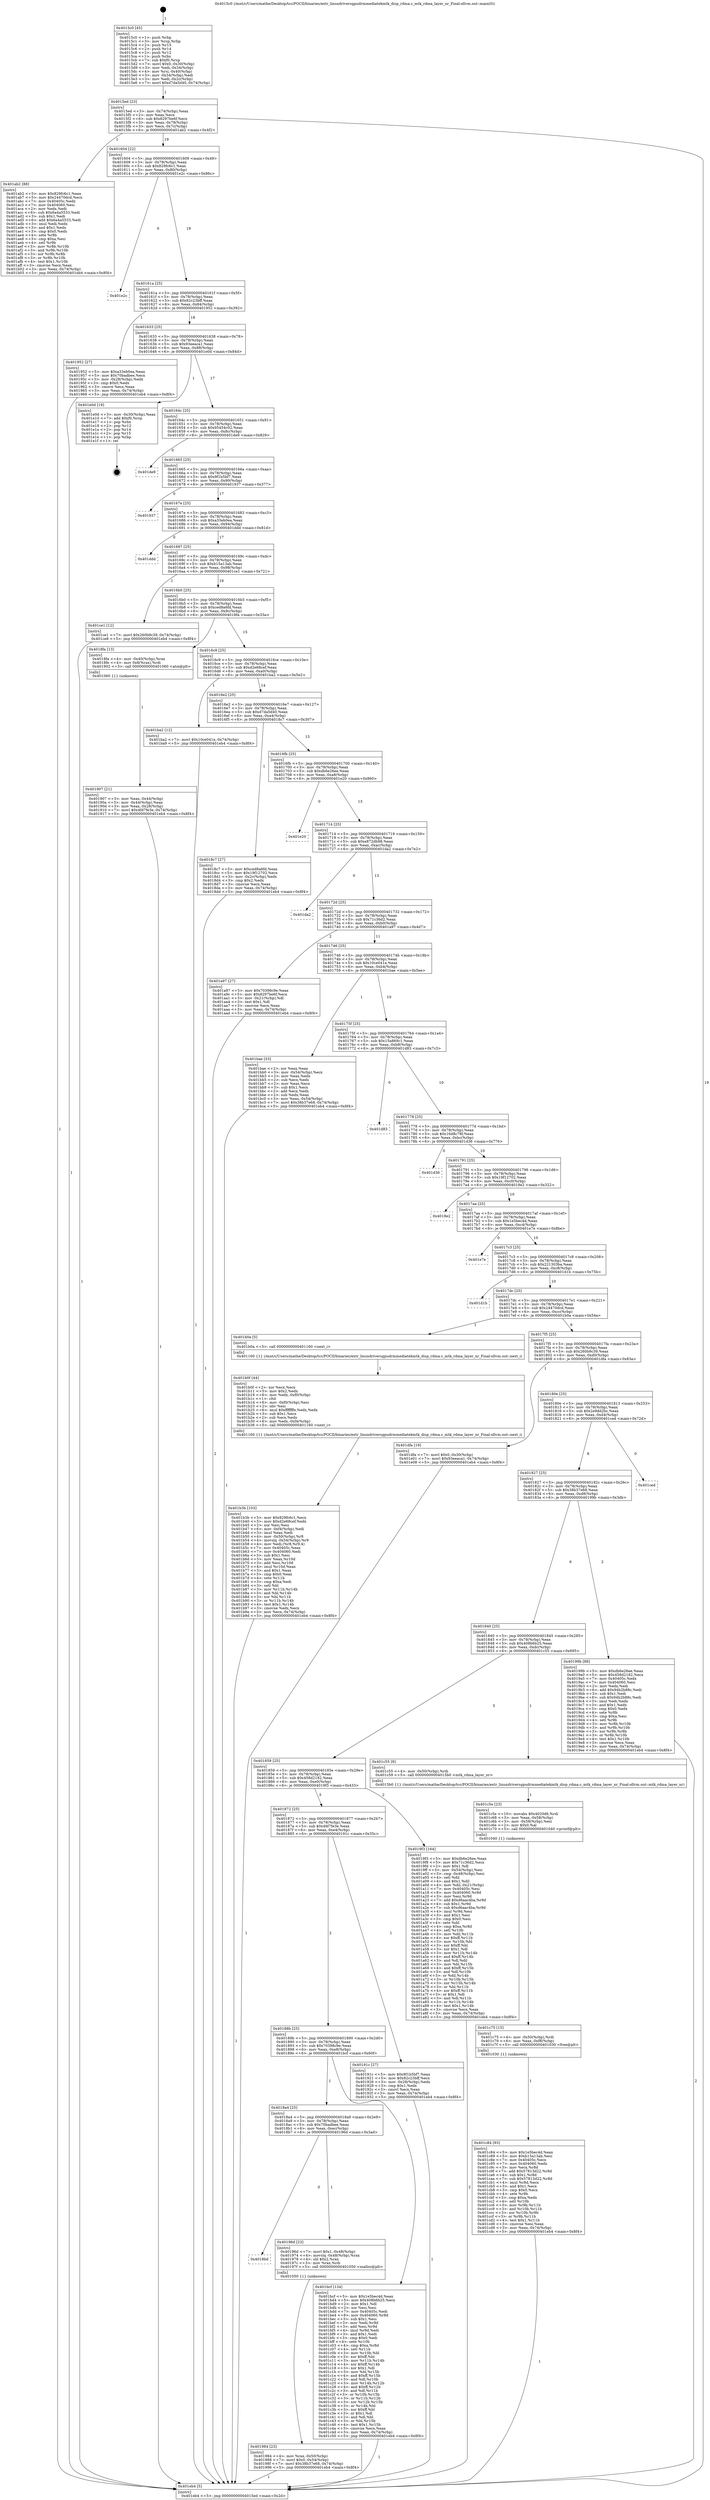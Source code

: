 digraph "0x4015c0" {
  label = "0x4015c0 (/mnt/c/Users/mathe/Desktop/tcc/POCII/binaries/extr_linuxdriversgpudrmmediatekmtk_disp_rdma.c_mtk_rdma_layer_nr_Final-ollvm.out::main(0))"
  labelloc = "t"
  node[shape=record]

  Entry [label="",width=0.3,height=0.3,shape=circle,fillcolor=black,style=filled]
  "0x4015ed" [label="{
     0x4015ed [23]\l
     | [instrs]\l
     &nbsp;&nbsp;0x4015ed \<+3\>: mov -0x74(%rbp),%eax\l
     &nbsp;&nbsp;0x4015f0 \<+2\>: mov %eax,%ecx\l
     &nbsp;&nbsp;0x4015f2 \<+6\>: sub $0x8297be6f,%ecx\l
     &nbsp;&nbsp;0x4015f8 \<+3\>: mov %eax,-0x78(%rbp)\l
     &nbsp;&nbsp;0x4015fb \<+3\>: mov %ecx,-0x7c(%rbp)\l
     &nbsp;&nbsp;0x4015fe \<+6\>: je 0000000000401ab2 \<main+0x4f2\>\l
  }"]
  "0x401ab2" [label="{
     0x401ab2 [88]\l
     | [instrs]\l
     &nbsp;&nbsp;0x401ab2 \<+5\>: mov $0x829fc6c1,%eax\l
     &nbsp;&nbsp;0x401ab7 \<+5\>: mov $0x24470dcd,%ecx\l
     &nbsp;&nbsp;0x401abc \<+7\>: mov 0x40405c,%edx\l
     &nbsp;&nbsp;0x401ac3 \<+7\>: mov 0x404060,%esi\l
     &nbsp;&nbsp;0x401aca \<+2\>: mov %edx,%edi\l
     &nbsp;&nbsp;0x401acc \<+6\>: sub $0x6a4a5533,%edi\l
     &nbsp;&nbsp;0x401ad2 \<+3\>: sub $0x1,%edi\l
     &nbsp;&nbsp;0x401ad5 \<+6\>: add $0x6a4a5533,%edi\l
     &nbsp;&nbsp;0x401adb \<+3\>: imul %edi,%edx\l
     &nbsp;&nbsp;0x401ade \<+3\>: and $0x1,%edx\l
     &nbsp;&nbsp;0x401ae1 \<+3\>: cmp $0x0,%edx\l
     &nbsp;&nbsp;0x401ae4 \<+4\>: sete %r8b\l
     &nbsp;&nbsp;0x401ae8 \<+3\>: cmp $0xa,%esi\l
     &nbsp;&nbsp;0x401aeb \<+4\>: setl %r9b\l
     &nbsp;&nbsp;0x401aef \<+3\>: mov %r8b,%r10b\l
     &nbsp;&nbsp;0x401af2 \<+3\>: and %r9b,%r10b\l
     &nbsp;&nbsp;0x401af5 \<+3\>: xor %r9b,%r8b\l
     &nbsp;&nbsp;0x401af8 \<+3\>: or %r8b,%r10b\l
     &nbsp;&nbsp;0x401afb \<+4\>: test $0x1,%r10b\l
     &nbsp;&nbsp;0x401aff \<+3\>: cmovne %ecx,%eax\l
     &nbsp;&nbsp;0x401b02 \<+3\>: mov %eax,-0x74(%rbp)\l
     &nbsp;&nbsp;0x401b05 \<+5\>: jmp 0000000000401eb4 \<main+0x8f4\>\l
  }"]
  "0x401604" [label="{
     0x401604 [22]\l
     | [instrs]\l
     &nbsp;&nbsp;0x401604 \<+5\>: jmp 0000000000401609 \<main+0x49\>\l
     &nbsp;&nbsp;0x401609 \<+3\>: mov -0x78(%rbp),%eax\l
     &nbsp;&nbsp;0x40160c \<+5\>: sub $0x829fc6c1,%eax\l
     &nbsp;&nbsp;0x401611 \<+3\>: mov %eax,-0x80(%rbp)\l
     &nbsp;&nbsp;0x401614 \<+6\>: je 0000000000401e2c \<main+0x86c\>\l
  }"]
  Exit [label="",width=0.3,height=0.3,shape=circle,fillcolor=black,style=filled,peripheries=2]
  "0x401e2c" [label="{
     0x401e2c\l
  }", style=dashed]
  "0x40161a" [label="{
     0x40161a [25]\l
     | [instrs]\l
     &nbsp;&nbsp;0x40161a \<+5\>: jmp 000000000040161f \<main+0x5f\>\l
     &nbsp;&nbsp;0x40161f \<+3\>: mov -0x78(%rbp),%eax\l
     &nbsp;&nbsp;0x401622 \<+5\>: sub $0x82c23bff,%eax\l
     &nbsp;&nbsp;0x401627 \<+6\>: mov %eax,-0x84(%rbp)\l
     &nbsp;&nbsp;0x40162d \<+6\>: je 0000000000401952 \<main+0x392\>\l
  }"]
  "0x401c84" [label="{
     0x401c84 [93]\l
     | [instrs]\l
     &nbsp;&nbsp;0x401c84 \<+5\>: mov $0x1e5bec4d,%eax\l
     &nbsp;&nbsp;0x401c89 \<+5\>: mov $0xb15a13ab,%esi\l
     &nbsp;&nbsp;0x401c8e \<+7\>: mov 0x40405c,%ecx\l
     &nbsp;&nbsp;0x401c95 \<+7\>: mov 0x404060,%edx\l
     &nbsp;&nbsp;0x401c9c \<+3\>: mov %ecx,%r8d\l
     &nbsp;&nbsp;0x401c9f \<+7\>: add $0x57813d22,%r8d\l
     &nbsp;&nbsp;0x401ca6 \<+4\>: sub $0x1,%r8d\l
     &nbsp;&nbsp;0x401caa \<+7\>: sub $0x57813d22,%r8d\l
     &nbsp;&nbsp;0x401cb1 \<+4\>: imul %r8d,%ecx\l
     &nbsp;&nbsp;0x401cb5 \<+3\>: and $0x1,%ecx\l
     &nbsp;&nbsp;0x401cb8 \<+3\>: cmp $0x0,%ecx\l
     &nbsp;&nbsp;0x401cbb \<+4\>: sete %r9b\l
     &nbsp;&nbsp;0x401cbf \<+3\>: cmp $0xa,%edx\l
     &nbsp;&nbsp;0x401cc2 \<+4\>: setl %r10b\l
     &nbsp;&nbsp;0x401cc6 \<+3\>: mov %r9b,%r11b\l
     &nbsp;&nbsp;0x401cc9 \<+3\>: and %r10b,%r11b\l
     &nbsp;&nbsp;0x401ccc \<+3\>: xor %r10b,%r9b\l
     &nbsp;&nbsp;0x401ccf \<+3\>: or %r9b,%r11b\l
     &nbsp;&nbsp;0x401cd2 \<+4\>: test $0x1,%r11b\l
     &nbsp;&nbsp;0x401cd6 \<+3\>: cmovne %esi,%eax\l
     &nbsp;&nbsp;0x401cd9 \<+3\>: mov %eax,-0x74(%rbp)\l
     &nbsp;&nbsp;0x401cdc \<+5\>: jmp 0000000000401eb4 \<main+0x8f4\>\l
  }"]
  "0x401952" [label="{
     0x401952 [27]\l
     | [instrs]\l
     &nbsp;&nbsp;0x401952 \<+5\>: mov $0xa33eb0ea,%eax\l
     &nbsp;&nbsp;0x401957 \<+5\>: mov $0x70badbee,%ecx\l
     &nbsp;&nbsp;0x40195c \<+3\>: mov -0x28(%rbp),%edx\l
     &nbsp;&nbsp;0x40195f \<+3\>: cmp $0x0,%edx\l
     &nbsp;&nbsp;0x401962 \<+3\>: cmove %ecx,%eax\l
     &nbsp;&nbsp;0x401965 \<+3\>: mov %eax,-0x74(%rbp)\l
     &nbsp;&nbsp;0x401968 \<+5\>: jmp 0000000000401eb4 \<main+0x8f4\>\l
  }"]
  "0x401633" [label="{
     0x401633 [25]\l
     | [instrs]\l
     &nbsp;&nbsp;0x401633 \<+5\>: jmp 0000000000401638 \<main+0x78\>\l
     &nbsp;&nbsp;0x401638 \<+3\>: mov -0x78(%rbp),%eax\l
     &nbsp;&nbsp;0x40163b \<+5\>: sub $0x93eeaca1,%eax\l
     &nbsp;&nbsp;0x401640 \<+6\>: mov %eax,-0x88(%rbp)\l
     &nbsp;&nbsp;0x401646 \<+6\>: je 0000000000401e0d \<main+0x84d\>\l
  }"]
  "0x401c75" [label="{
     0x401c75 [15]\l
     | [instrs]\l
     &nbsp;&nbsp;0x401c75 \<+4\>: mov -0x50(%rbp),%rdi\l
     &nbsp;&nbsp;0x401c79 \<+6\>: mov %eax,-0xf8(%rbp)\l
     &nbsp;&nbsp;0x401c7f \<+5\>: call 0000000000401030 \<free@plt\>\l
     | [calls]\l
     &nbsp;&nbsp;0x401030 \{1\} (unknown)\l
  }"]
  "0x401e0d" [label="{
     0x401e0d [19]\l
     | [instrs]\l
     &nbsp;&nbsp;0x401e0d \<+3\>: mov -0x30(%rbp),%eax\l
     &nbsp;&nbsp;0x401e10 \<+7\>: add $0xf0,%rsp\l
     &nbsp;&nbsp;0x401e17 \<+1\>: pop %rbx\l
     &nbsp;&nbsp;0x401e18 \<+2\>: pop %r12\l
     &nbsp;&nbsp;0x401e1a \<+2\>: pop %r14\l
     &nbsp;&nbsp;0x401e1c \<+2\>: pop %r15\l
     &nbsp;&nbsp;0x401e1e \<+1\>: pop %rbp\l
     &nbsp;&nbsp;0x401e1f \<+1\>: ret\l
  }"]
  "0x40164c" [label="{
     0x40164c [25]\l
     | [instrs]\l
     &nbsp;&nbsp;0x40164c \<+5\>: jmp 0000000000401651 \<main+0x91\>\l
     &nbsp;&nbsp;0x401651 \<+3\>: mov -0x78(%rbp),%eax\l
     &nbsp;&nbsp;0x401654 \<+5\>: sub $0x95454c02,%eax\l
     &nbsp;&nbsp;0x401659 \<+6\>: mov %eax,-0x8c(%rbp)\l
     &nbsp;&nbsp;0x40165f \<+6\>: je 0000000000401de9 \<main+0x829\>\l
  }"]
  "0x401c5e" [label="{
     0x401c5e [23]\l
     | [instrs]\l
     &nbsp;&nbsp;0x401c5e \<+10\>: movabs $0x4020d6,%rdi\l
     &nbsp;&nbsp;0x401c68 \<+3\>: mov %eax,-0x58(%rbp)\l
     &nbsp;&nbsp;0x401c6b \<+3\>: mov -0x58(%rbp),%esi\l
     &nbsp;&nbsp;0x401c6e \<+2\>: mov $0x0,%al\l
     &nbsp;&nbsp;0x401c70 \<+5\>: call 0000000000401040 \<printf@plt\>\l
     | [calls]\l
     &nbsp;&nbsp;0x401040 \{1\} (unknown)\l
  }"]
  "0x401de9" [label="{
     0x401de9\l
  }", style=dashed]
  "0x401665" [label="{
     0x401665 [25]\l
     | [instrs]\l
     &nbsp;&nbsp;0x401665 \<+5\>: jmp 000000000040166a \<main+0xaa\>\l
     &nbsp;&nbsp;0x40166a \<+3\>: mov -0x78(%rbp),%eax\l
     &nbsp;&nbsp;0x40166d \<+5\>: sub $0x9f1b5bf7,%eax\l
     &nbsp;&nbsp;0x401672 \<+6\>: mov %eax,-0x90(%rbp)\l
     &nbsp;&nbsp;0x401678 \<+6\>: je 0000000000401937 \<main+0x377\>\l
  }"]
  "0x401b3b" [label="{
     0x401b3b [103]\l
     | [instrs]\l
     &nbsp;&nbsp;0x401b3b \<+5\>: mov $0x829fc6c1,%ecx\l
     &nbsp;&nbsp;0x401b40 \<+5\>: mov $0xd2e68cef,%edx\l
     &nbsp;&nbsp;0x401b45 \<+2\>: xor %esi,%esi\l
     &nbsp;&nbsp;0x401b47 \<+6\>: mov -0xf4(%rbp),%edi\l
     &nbsp;&nbsp;0x401b4d \<+3\>: imul %eax,%edi\l
     &nbsp;&nbsp;0x401b50 \<+4\>: mov -0x50(%rbp),%r8\l
     &nbsp;&nbsp;0x401b54 \<+4\>: movslq -0x54(%rbp),%r9\l
     &nbsp;&nbsp;0x401b58 \<+4\>: mov %edi,(%r8,%r9,4)\l
     &nbsp;&nbsp;0x401b5c \<+7\>: mov 0x40405c,%eax\l
     &nbsp;&nbsp;0x401b63 \<+7\>: mov 0x404060,%edi\l
     &nbsp;&nbsp;0x401b6a \<+3\>: sub $0x1,%esi\l
     &nbsp;&nbsp;0x401b6d \<+3\>: mov %eax,%r10d\l
     &nbsp;&nbsp;0x401b70 \<+3\>: add %esi,%r10d\l
     &nbsp;&nbsp;0x401b73 \<+4\>: imul %r10d,%eax\l
     &nbsp;&nbsp;0x401b77 \<+3\>: and $0x1,%eax\l
     &nbsp;&nbsp;0x401b7a \<+3\>: cmp $0x0,%eax\l
     &nbsp;&nbsp;0x401b7d \<+4\>: sete %r11b\l
     &nbsp;&nbsp;0x401b81 \<+3\>: cmp $0xa,%edi\l
     &nbsp;&nbsp;0x401b84 \<+3\>: setl %bl\l
     &nbsp;&nbsp;0x401b87 \<+3\>: mov %r11b,%r14b\l
     &nbsp;&nbsp;0x401b8a \<+3\>: and %bl,%r14b\l
     &nbsp;&nbsp;0x401b8d \<+3\>: xor %bl,%r11b\l
     &nbsp;&nbsp;0x401b90 \<+3\>: or %r11b,%r14b\l
     &nbsp;&nbsp;0x401b93 \<+4\>: test $0x1,%r14b\l
     &nbsp;&nbsp;0x401b97 \<+3\>: cmovne %edx,%ecx\l
     &nbsp;&nbsp;0x401b9a \<+3\>: mov %ecx,-0x74(%rbp)\l
     &nbsp;&nbsp;0x401b9d \<+5\>: jmp 0000000000401eb4 \<main+0x8f4\>\l
  }"]
  "0x401937" [label="{
     0x401937\l
  }", style=dashed]
  "0x40167e" [label="{
     0x40167e [25]\l
     | [instrs]\l
     &nbsp;&nbsp;0x40167e \<+5\>: jmp 0000000000401683 \<main+0xc3\>\l
     &nbsp;&nbsp;0x401683 \<+3\>: mov -0x78(%rbp),%eax\l
     &nbsp;&nbsp;0x401686 \<+5\>: sub $0xa33eb0ea,%eax\l
     &nbsp;&nbsp;0x40168b \<+6\>: mov %eax,-0x94(%rbp)\l
     &nbsp;&nbsp;0x401691 \<+6\>: je 0000000000401ddd \<main+0x81d\>\l
  }"]
  "0x401b0f" [label="{
     0x401b0f [44]\l
     | [instrs]\l
     &nbsp;&nbsp;0x401b0f \<+2\>: xor %ecx,%ecx\l
     &nbsp;&nbsp;0x401b11 \<+5\>: mov $0x2,%edx\l
     &nbsp;&nbsp;0x401b16 \<+6\>: mov %edx,-0xf0(%rbp)\l
     &nbsp;&nbsp;0x401b1c \<+1\>: cltd\l
     &nbsp;&nbsp;0x401b1d \<+6\>: mov -0xf0(%rbp),%esi\l
     &nbsp;&nbsp;0x401b23 \<+2\>: idiv %esi\l
     &nbsp;&nbsp;0x401b25 \<+6\>: imul $0xfffffffe,%edx,%edx\l
     &nbsp;&nbsp;0x401b2b \<+3\>: sub $0x1,%ecx\l
     &nbsp;&nbsp;0x401b2e \<+2\>: sub %ecx,%edx\l
     &nbsp;&nbsp;0x401b30 \<+6\>: mov %edx,-0xf4(%rbp)\l
     &nbsp;&nbsp;0x401b36 \<+5\>: call 0000000000401160 \<next_i\>\l
     | [calls]\l
     &nbsp;&nbsp;0x401160 \{1\} (/mnt/c/Users/mathe/Desktop/tcc/POCII/binaries/extr_linuxdriversgpudrmmediatekmtk_disp_rdma.c_mtk_rdma_layer_nr_Final-ollvm.out::next_i)\l
  }"]
  "0x401ddd" [label="{
     0x401ddd\l
  }", style=dashed]
  "0x401697" [label="{
     0x401697 [25]\l
     | [instrs]\l
     &nbsp;&nbsp;0x401697 \<+5\>: jmp 000000000040169c \<main+0xdc\>\l
     &nbsp;&nbsp;0x40169c \<+3\>: mov -0x78(%rbp),%eax\l
     &nbsp;&nbsp;0x40169f \<+5\>: sub $0xb15a13ab,%eax\l
     &nbsp;&nbsp;0x4016a4 \<+6\>: mov %eax,-0x98(%rbp)\l
     &nbsp;&nbsp;0x4016aa \<+6\>: je 0000000000401ce1 \<main+0x721\>\l
  }"]
  "0x401984" [label="{
     0x401984 [23]\l
     | [instrs]\l
     &nbsp;&nbsp;0x401984 \<+4\>: mov %rax,-0x50(%rbp)\l
     &nbsp;&nbsp;0x401988 \<+7\>: movl $0x0,-0x54(%rbp)\l
     &nbsp;&nbsp;0x40198f \<+7\>: movl $0x38b37e68,-0x74(%rbp)\l
     &nbsp;&nbsp;0x401996 \<+5\>: jmp 0000000000401eb4 \<main+0x8f4\>\l
  }"]
  "0x401ce1" [label="{
     0x401ce1 [12]\l
     | [instrs]\l
     &nbsp;&nbsp;0x401ce1 \<+7\>: movl $0x260b9c39,-0x74(%rbp)\l
     &nbsp;&nbsp;0x401ce8 \<+5\>: jmp 0000000000401eb4 \<main+0x8f4\>\l
  }"]
  "0x4016b0" [label="{
     0x4016b0 [25]\l
     | [instrs]\l
     &nbsp;&nbsp;0x4016b0 \<+5\>: jmp 00000000004016b5 \<main+0xf5\>\l
     &nbsp;&nbsp;0x4016b5 \<+3\>: mov -0x78(%rbp),%eax\l
     &nbsp;&nbsp;0x4016b8 \<+5\>: sub $0xced8a6fd,%eax\l
     &nbsp;&nbsp;0x4016bd \<+6\>: mov %eax,-0x9c(%rbp)\l
     &nbsp;&nbsp;0x4016c3 \<+6\>: je 00000000004018fa \<main+0x33a\>\l
  }"]
  "0x4018bd" [label="{
     0x4018bd\l
  }", style=dashed]
  "0x4018fa" [label="{
     0x4018fa [13]\l
     | [instrs]\l
     &nbsp;&nbsp;0x4018fa \<+4\>: mov -0x40(%rbp),%rax\l
     &nbsp;&nbsp;0x4018fe \<+4\>: mov 0x8(%rax),%rdi\l
     &nbsp;&nbsp;0x401902 \<+5\>: call 0000000000401060 \<atoi@plt\>\l
     | [calls]\l
     &nbsp;&nbsp;0x401060 \{1\} (unknown)\l
  }"]
  "0x4016c9" [label="{
     0x4016c9 [25]\l
     | [instrs]\l
     &nbsp;&nbsp;0x4016c9 \<+5\>: jmp 00000000004016ce \<main+0x10e\>\l
     &nbsp;&nbsp;0x4016ce \<+3\>: mov -0x78(%rbp),%eax\l
     &nbsp;&nbsp;0x4016d1 \<+5\>: sub $0xd2e68cef,%eax\l
     &nbsp;&nbsp;0x4016d6 \<+6\>: mov %eax,-0xa0(%rbp)\l
     &nbsp;&nbsp;0x4016dc \<+6\>: je 0000000000401ba2 \<main+0x5e2\>\l
  }"]
  "0x40196d" [label="{
     0x40196d [23]\l
     | [instrs]\l
     &nbsp;&nbsp;0x40196d \<+7\>: movl $0x1,-0x48(%rbp)\l
     &nbsp;&nbsp;0x401974 \<+4\>: movslq -0x48(%rbp),%rax\l
     &nbsp;&nbsp;0x401978 \<+4\>: shl $0x2,%rax\l
     &nbsp;&nbsp;0x40197c \<+3\>: mov %rax,%rdi\l
     &nbsp;&nbsp;0x40197f \<+5\>: call 0000000000401050 \<malloc@plt\>\l
     | [calls]\l
     &nbsp;&nbsp;0x401050 \{1\} (unknown)\l
  }"]
  "0x401ba2" [label="{
     0x401ba2 [12]\l
     | [instrs]\l
     &nbsp;&nbsp;0x401ba2 \<+7\>: movl $0x10ce041e,-0x74(%rbp)\l
     &nbsp;&nbsp;0x401ba9 \<+5\>: jmp 0000000000401eb4 \<main+0x8f4\>\l
  }"]
  "0x4016e2" [label="{
     0x4016e2 [25]\l
     | [instrs]\l
     &nbsp;&nbsp;0x4016e2 \<+5\>: jmp 00000000004016e7 \<main+0x127\>\l
     &nbsp;&nbsp;0x4016e7 \<+3\>: mov -0x78(%rbp),%eax\l
     &nbsp;&nbsp;0x4016ea \<+5\>: sub $0xd7da5d40,%eax\l
     &nbsp;&nbsp;0x4016ef \<+6\>: mov %eax,-0xa4(%rbp)\l
     &nbsp;&nbsp;0x4016f5 \<+6\>: je 00000000004018c7 \<main+0x307\>\l
  }"]
  "0x4018a4" [label="{
     0x4018a4 [25]\l
     | [instrs]\l
     &nbsp;&nbsp;0x4018a4 \<+5\>: jmp 00000000004018a9 \<main+0x2e9\>\l
     &nbsp;&nbsp;0x4018a9 \<+3\>: mov -0x78(%rbp),%eax\l
     &nbsp;&nbsp;0x4018ac \<+5\>: sub $0x70badbee,%eax\l
     &nbsp;&nbsp;0x4018b1 \<+6\>: mov %eax,-0xec(%rbp)\l
     &nbsp;&nbsp;0x4018b7 \<+6\>: je 000000000040196d \<main+0x3ad\>\l
  }"]
  "0x4018c7" [label="{
     0x4018c7 [27]\l
     | [instrs]\l
     &nbsp;&nbsp;0x4018c7 \<+5\>: mov $0xced8a6fd,%eax\l
     &nbsp;&nbsp;0x4018cc \<+5\>: mov $0x19f12702,%ecx\l
     &nbsp;&nbsp;0x4018d1 \<+3\>: mov -0x2c(%rbp),%edx\l
     &nbsp;&nbsp;0x4018d4 \<+3\>: cmp $0x2,%edx\l
     &nbsp;&nbsp;0x4018d7 \<+3\>: cmovne %ecx,%eax\l
     &nbsp;&nbsp;0x4018da \<+3\>: mov %eax,-0x74(%rbp)\l
     &nbsp;&nbsp;0x4018dd \<+5\>: jmp 0000000000401eb4 \<main+0x8f4\>\l
  }"]
  "0x4016fb" [label="{
     0x4016fb [25]\l
     | [instrs]\l
     &nbsp;&nbsp;0x4016fb \<+5\>: jmp 0000000000401700 \<main+0x140\>\l
     &nbsp;&nbsp;0x401700 \<+3\>: mov -0x78(%rbp),%eax\l
     &nbsp;&nbsp;0x401703 \<+5\>: sub $0xdb6e26ee,%eax\l
     &nbsp;&nbsp;0x401708 \<+6\>: mov %eax,-0xa8(%rbp)\l
     &nbsp;&nbsp;0x40170e \<+6\>: je 0000000000401e20 \<main+0x860\>\l
  }"]
  "0x401eb4" [label="{
     0x401eb4 [5]\l
     | [instrs]\l
     &nbsp;&nbsp;0x401eb4 \<+5\>: jmp 00000000004015ed \<main+0x2d\>\l
  }"]
  "0x4015c0" [label="{
     0x4015c0 [45]\l
     | [instrs]\l
     &nbsp;&nbsp;0x4015c0 \<+1\>: push %rbp\l
     &nbsp;&nbsp;0x4015c1 \<+3\>: mov %rsp,%rbp\l
     &nbsp;&nbsp;0x4015c4 \<+2\>: push %r15\l
     &nbsp;&nbsp;0x4015c6 \<+2\>: push %r14\l
     &nbsp;&nbsp;0x4015c8 \<+2\>: push %r12\l
     &nbsp;&nbsp;0x4015ca \<+1\>: push %rbx\l
     &nbsp;&nbsp;0x4015cb \<+7\>: sub $0xf0,%rsp\l
     &nbsp;&nbsp;0x4015d2 \<+7\>: movl $0x0,-0x30(%rbp)\l
     &nbsp;&nbsp;0x4015d9 \<+3\>: mov %edi,-0x34(%rbp)\l
     &nbsp;&nbsp;0x4015dc \<+4\>: mov %rsi,-0x40(%rbp)\l
     &nbsp;&nbsp;0x4015e0 \<+3\>: mov -0x34(%rbp),%edi\l
     &nbsp;&nbsp;0x4015e3 \<+3\>: mov %edi,-0x2c(%rbp)\l
     &nbsp;&nbsp;0x4015e6 \<+7\>: movl $0xd7da5d40,-0x74(%rbp)\l
  }"]
  "0x401907" [label="{
     0x401907 [21]\l
     | [instrs]\l
     &nbsp;&nbsp;0x401907 \<+3\>: mov %eax,-0x44(%rbp)\l
     &nbsp;&nbsp;0x40190a \<+3\>: mov -0x44(%rbp),%eax\l
     &nbsp;&nbsp;0x40190d \<+3\>: mov %eax,-0x28(%rbp)\l
     &nbsp;&nbsp;0x401910 \<+7\>: movl $0x4fd7fe3e,-0x74(%rbp)\l
     &nbsp;&nbsp;0x401917 \<+5\>: jmp 0000000000401eb4 \<main+0x8f4\>\l
  }"]
  "0x401bcf" [label="{
     0x401bcf [134]\l
     | [instrs]\l
     &nbsp;&nbsp;0x401bcf \<+5\>: mov $0x1e5bec4d,%eax\l
     &nbsp;&nbsp;0x401bd4 \<+5\>: mov $0x408b6b25,%ecx\l
     &nbsp;&nbsp;0x401bd9 \<+2\>: mov $0x1,%dl\l
     &nbsp;&nbsp;0x401bdb \<+2\>: xor %esi,%esi\l
     &nbsp;&nbsp;0x401bdd \<+7\>: mov 0x40405c,%edi\l
     &nbsp;&nbsp;0x401be4 \<+8\>: mov 0x404060,%r8d\l
     &nbsp;&nbsp;0x401bec \<+3\>: sub $0x1,%esi\l
     &nbsp;&nbsp;0x401bef \<+3\>: mov %edi,%r9d\l
     &nbsp;&nbsp;0x401bf2 \<+3\>: add %esi,%r9d\l
     &nbsp;&nbsp;0x401bf5 \<+4\>: imul %r9d,%edi\l
     &nbsp;&nbsp;0x401bf9 \<+3\>: and $0x1,%edi\l
     &nbsp;&nbsp;0x401bfc \<+3\>: cmp $0x0,%edi\l
     &nbsp;&nbsp;0x401bff \<+4\>: sete %r10b\l
     &nbsp;&nbsp;0x401c03 \<+4\>: cmp $0xa,%r8d\l
     &nbsp;&nbsp;0x401c07 \<+4\>: setl %r11b\l
     &nbsp;&nbsp;0x401c0b \<+3\>: mov %r10b,%bl\l
     &nbsp;&nbsp;0x401c0e \<+3\>: xor $0xff,%bl\l
     &nbsp;&nbsp;0x401c11 \<+3\>: mov %r11b,%r14b\l
     &nbsp;&nbsp;0x401c14 \<+4\>: xor $0xff,%r14b\l
     &nbsp;&nbsp;0x401c18 \<+3\>: xor $0x1,%dl\l
     &nbsp;&nbsp;0x401c1b \<+3\>: mov %bl,%r15b\l
     &nbsp;&nbsp;0x401c1e \<+4\>: and $0xff,%r15b\l
     &nbsp;&nbsp;0x401c22 \<+3\>: and %dl,%r10b\l
     &nbsp;&nbsp;0x401c25 \<+3\>: mov %r14b,%r12b\l
     &nbsp;&nbsp;0x401c28 \<+4\>: and $0xff,%r12b\l
     &nbsp;&nbsp;0x401c2c \<+3\>: and %dl,%r11b\l
     &nbsp;&nbsp;0x401c2f \<+3\>: or %r10b,%r15b\l
     &nbsp;&nbsp;0x401c32 \<+3\>: or %r11b,%r12b\l
     &nbsp;&nbsp;0x401c35 \<+3\>: xor %r12b,%r15b\l
     &nbsp;&nbsp;0x401c38 \<+3\>: or %r14b,%bl\l
     &nbsp;&nbsp;0x401c3b \<+3\>: xor $0xff,%bl\l
     &nbsp;&nbsp;0x401c3e \<+3\>: or $0x1,%dl\l
     &nbsp;&nbsp;0x401c41 \<+2\>: and %dl,%bl\l
     &nbsp;&nbsp;0x401c43 \<+3\>: or %bl,%r15b\l
     &nbsp;&nbsp;0x401c46 \<+4\>: test $0x1,%r15b\l
     &nbsp;&nbsp;0x401c4a \<+3\>: cmovne %ecx,%eax\l
     &nbsp;&nbsp;0x401c4d \<+3\>: mov %eax,-0x74(%rbp)\l
     &nbsp;&nbsp;0x401c50 \<+5\>: jmp 0000000000401eb4 \<main+0x8f4\>\l
  }"]
  "0x401e20" [label="{
     0x401e20\l
  }", style=dashed]
  "0x401714" [label="{
     0x401714 [25]\l
     | [instrs]\l
     &nbsp;&nbsp;0x401714 \<+5\>: jmp 0000000000401719 \<main+0x159\>\l
     &nbsp;&nbsp;0x401719 \<+3\>: mov -0x78(%rbp),%eax\l
     &nbsp;&nbsp;0x40171c \<+5\>: sub $0xe872db98,%eax\l
     &nbsp;&nbsp;0x401721 \<+6\>: mov %eax,-0xac(%rbp)\l
     &nbsp;&nbsp;0x401727 \<+6\>: je 0000000000401da2 \<main+0x7e2\>\l
  }"]
  "0x40188b" [label="{
     0x40188b [25]\l
     | [instrs]\l
     &nbsp;&nbsp;0x40188b \<+5\>: jmp 0000000000401890 \<main+0x2d0\>\l
     &nbsp;&nbsp;0x401890 \<+3\>: mov -0x78(%rbp),%eax\l
     &nbsp;&nbsp;0x401893 \<+5\>: sub $0x70398c9e,%eax\l
     &nbsp;&nbsp;0x401898 \<+6\>: mov %eax,-0xe8(%rbp)\l
     &nbsp;&nbsp;0x40189e \<+6\>: je 0000000000401bcf \<main+0x60f\>\l
  }"]
  "0x401da2" [label="{
     0x401da2\l
  }", style=dashed]
  "0x40172d" [label="{
     0x40172d [25]\l
     | [instrs]\l
     &nbsp;&nbsp;0x40172d \<+5\>: jmp 0000000000401732 \<main+0x172\>\l
     &nbsp;&nbsp;0x401732 \<+3\>: mov -0x78(%rbp),%eax\l
     &nbsp;&nbsp;0x401735 \<+5\>: sub $0x71c36d2,%eax\l
     &nbsp;&nbsp;0x40173a \<+6\>: mov %eax,-0xb0(%rbp)\l
     &nbsp;&nbsp;0x401740 \<+6\>: je 0000000000401a97 \<main+0x4d7\>\l
  }"]
  "0x40191c" [label="{
     0x40191c [27]\l
     | [instrs]\l
     &nbsp;&nbsp;0x40191c \<+5\>: mov $0x9f1b5bf7,%eax\l
     &nbsp;&nbsp;0x401921 \<+5\>: mov $0x82c23bff,%ecx\l
     &nbsp;&nbsp;0x401926 \<+3\>: mov -0x28(%rbp),%edx\l
     &nbsp;&nbsp;0x401929 \<+3\>: cmp $0x1,%edx\l
     &nbsp;&nbsp;0x40192c \<+3\>: cmovl %ecx,%eax\l
     &nbsp;&nbsp;0x40192f \<+3\>: mov %eax,-0x74(%rbp)\l
     &nbsp;&nbsp;0x401932 \<+5\>: jmp 0000000000401eb4 \<main+0x8f4\>\l
  }"]
  "0x401a97" [label="{
     0x401a97 [27]\l
     | [instrs]\l
     &nbsp;&nbsp;0x401a97 \<+5\>: mov $0x70398c9e,%eax\l
     &nbsp;&nbsp;0x401a9c \<+5\>: mov $0x8297be6f,%ecx\l
     &nbsp;&nbsp;0x401aa1 \<+3\>: mov -0x21(%rbp),%dl\l
     &nbsp;&nbsp;0x401aa4 \<+3\>: test $0x1,%dl\l
     &nbsp;&nbsp;0x401aa7 \<+3\>: cmovne %ecx,%eax\l
     &nbsp;&nbsp;0x401aaa \<+3\>: mov %eax,-0x74(%rbp)\l
     &nbsp;&nbsp;0x401aad \<+5\>: jmp 0000000000401eb4 \<main+0x8f4\>\l
  }"]
  "0x401746" [label="{
     0x401746 [25]\l
     | [instrs]\l
     &nbsp;&nbsp;0x401746 \<+5\>: jmp 000000000040174b \<main+0x18b\>\l
     &nbsp;&nbsp;0x40174b \<+3\>: mov -0x78(%rbp),%eax\l
     &nbsp;&nbsp;0x40174e \<+5\>: sub $0x10ce041e,%eax\l
     &nbsp;&nbsp;0x401753 \<+6\>: mov %eax,-0xb4(%rbp)\l
     &nbsp;&nbsp;0x401759 \<+6\>: je 0000000000401bae \<main+0x5ee\>\l
  }"]
  "0x401872" [label="{
     0x401872 [25]\l
     | [instrs]\l
     &nbsp;&nbsp;0x401872 \<+5\>: jmp 0000000000401877 \<main+0x2b7\>\l
     &nbsp;&nbsp;0x401877 \<+3\>: mov -0x78(%rbp),%eax\l
     &nbsp;&nbsp;0x40187a \<+5\>: sub $0x4fd7fe3e,%eax\l
     &nbsp;&nbsp;0x40187f \<+6\>: mov %eax,-0xe4(%rbp)\l
     &nbsp;&nbsp;0x401885 \<+6\>: je 000000000040191c \<main+0x35c\>\l
  }"]
  "0x401bae" [label="{
     0x401bae [33]\l
     | [instrs]\l
     &nbsp;&nbsp;0x401bae \<+2\>: xor %eax,%eax\l
     &nbsp;&nbsp;0x401bb0 \<+3\>: mov -0x54(%rbp),%ecx\l
     &nbsp;&nbsp;0x401bb3 \<+2\>: mov %eax,%edx\l
     &nbsp;&nbsp;0x401bb5 \<+2\>: sub %ecx,%edx\l
     &nbsp;&nbsp;0x401bb7 \<+2\>: mov %eax,%ecx\l
     &nbsp;&nbsp;0x401bb9 \<+3\>: sub $0x1,%ecx\l
     &nbsp;&nbsp;0x401bbc \<+2\>: add %ecx,%edx\l
     &nbsp;&nbsp;0x401bbe \<+2\>: sub %edx,%eax\l
     &nbsp;&nbsp;0x401bc0 \<+3\>: mov %eax,-0x54(%rbp)\l
     &nbsp;&nbsp;0x401bc3 \<+7\>: movl $0x38b37e68,-0x74(%rbp)\l
     &nbsp;&nbsp;0x401bca \<+5\>: jmp 0000000000401eb4 \<main+0x8f4\>\l
  }"]
  "0x40175f" [label="{
     0x40175f [25]\l
     | [instrs]\l
     &nbsp;&nbsp;0x40175f \<+5\>: jmp 0000000000401764 \<main+0x1a4\>\l
     &nbsp;&nbsp;0x401764 \<+3\>: mov -0x78(%rbp),%eax\l
     &nbsp;&nbsp;0x401767 \<+5\>: sub $0x15a869c1,%eax\l
     &nbsp;&nbsp;0x40176c \<+6\>: mov %eax,-0xb8(%rbp)\l
     &nbsp;&nbsp;0x401772 \<+6\>: je 0000000000401d83 \<main+0x7c3\>\l
  }"]
  "0x4019f3" [label="{
     0x4019f3 [164]\l
     | [instrs]\l
     &nbsp;&nbsp;0x4019f3 \<+5\>: mov $0xdb6e26ee,%eax\l
     &nbsp;&nbsp;0x4019f8 \<+5\>: mov $0x71c36d2,%ecx\l
     &nbsp;&nbsp;0x4019fd \<+2\>: mov $0x1,%dl\l
     &nbsp;&nbsp;0x4019ff \<+3\>: mov -0x54(%rbp),%esi\l
     &nbsp;&nbsp;0x401a02 \<+3\>: cmp -0x48(%rbp),%esi\l
     &nbsp;&nbsp;0x401a05 \<+4\>: setl %dil\l
     &nbsp;&nbsp;0x401a09 \<+4\>: and $0x1,%dil\l
     &nbsp;&nbsp;0x401a0d \<+4\>: mov %dil,-0x21(%rbp)\l
     &nbsp;&nbsp;0x401a11 \<+7\>: mov 0x40405c,%esi\l
     &nbsp;&nbsp;0x401a18 \<+8\>: mov 0x404060,%r8d\l
     &nbsp;&nbsp;0x401a20 \<+3\>: mov %esi,%r9d\l
     &nbsp;&nbsp;0x401a23 \<+7\>: add $0xd6aac4ba,%r9d\l
     &nbsp;&nbsp;0x401a2a \<+4\>: sub $0x1,%r9d\l
     &nbsp;&nbsp;0x401a2e \<+7\>: sub $0xd6aac4ba,%r9d\l
     &nbsp;&nbsp;0x401a35 \<+4\>: imul %r9d,%esi\l
     &nbsp;&nbsp;0x401a39 \<+3\>: and $0x1,%esi\l
     &nbsp;&nbsp;0x401a3c \<+3\>: cmp $0x0,%esi\l
     &nbsp;&nbsp;0x401a3f \<+4\>: sete %dil\l
     &nbsp;&nbsp;0x401a43 \<+4\>: cmp $0xa,%r8d\l
     &nbsp;&nbsp;0x401a47 \<+4\>: setl %r10b\l
     &nbsp;&nbsp;0x401a4b \<+3\>: mov %dil,%r11b\l
     &nbsp;&nbsp;0x401a4e \<+4\>: xor $0xff,%r11b\l
     &nbsp;&nbsp;0x401a52 \<+3\>: mov %r10b,%bl\l
     &nbsp;&nbsp;0x401a55 \<+3\>: xor $0xff,%bl\l
     &nbsp;&nbsp;0x401a58 \<+3\>: xor $0x1,%dl\l
     &nbsp;&nbsp;0x401a5b \<+3\>: mov %r11b,%r14b\l
     &nbsp;&nbsp;0x401a5e \<+4\>: and $0xff,%r14b\l
     &nbsp;&nbsp;0x401a62 \<+3\>: and %dl,%dil\l
     &nbsp;&nbsp;0x401a65 \<+3\>: mov %bl,%r15b\l
     &nbsp;&nbsp;0x401a68 \<+4\>: and $0xff,%r15b\l
     &nbsp;&nbsp;0x401a6c \<+3\>: and %dl,%r10b\l
     &nbsp;&nbsp;0x401a6f \<+3\>: or %dil,%r14b\l
     &nbsp;&nbsp;0x401a72 \<+3\>: or %r10b,%r15b\l
     &nbsp;&nbsp;0x401a75 \<+3\>: xor %r15b,%r14b\l
     &nbsp;&nbsp;0x401a78 \<+3\>: or %bl,%r11b\l
     &nbsp;&nbsp;0x401a7b \<+4\>: xor $0xff,%r11b\l
     &nbsp;&nbsp;0x401a7f \<+3\>: or $0x1,%dl\l
     &nbsp;&nbsp;0x401a82 \<+3\>: and %dl,%r11b\l
     &nbsp;&nbsp;0x401a85 \<+3\>: or %r11b,%r14b\l
     &nbsp;&nbsp;0x401a88 \<+4\>: test $0x1,%r14b\l
     &nbsp;&nbsp;0x401a8c \<+3\>: cmovne %ecx,%eax\l
     &nbsp;&nbsp;0x401a8f \<+3\>: mov %eax,-0x74(%rbp)\l
     &nbsp;&nbsp;0x401a92 \<+5\>: jmp 0000000000401eb4 \<main+0x8f4\>\l
  }"]
  "0x401d83" [label="{
     0x401d83\l
  }", style=dashed]
  "0x401778" [label="{
     0x401778 [25]\l
     | [instrs]\l
     &nbsp;&nbsp;0x401778 \<+5\>: jmp 000000000040177d \<main+0x1bd\>\l
     &nbsp;&nbsp;0x40177d \<+3\>: mov -0x78(%rbp),%eax\l
     &nbsp;&nbsp;0x401780 \<+5\>: sub $0x16d8c78f,%eax\l
     &nbsp;&nbsp;0x401785 \<+6\>: mov %eax,-0xbc(%rbp)\l
     &nbsp;&nbsp;0x40178b \<+6\>: je 0000000000401d36 \<main+0x776\>\l
  }"]
  "0x401859" [label="{
     0x401859 [25]\l
     | [instrs]\l
     &nbsp;&nbsp;0x401859 \<+5\>: jmp 000000000040185e \<main+0x29e\>\l
     &nbsp;&nbsp;0x40185e \<+3\>: mov -0x78(%rbp),%eax\l
     &nbsp;&nbsp;0x401861 \<+5\>: sub $0x458d2182,%eax\l
     &nbsp;&nbsp;0x401866 \<+6\>: mov %eax,-0xe0(%rbp)\l
     &nbsp;&nbsp;0x40186c \<+6\>: je 00000000004019f3 \<main+0x433\>\l
  }"]
  "0x401d36" [label="{
     0x401d36\l
  }", style=dashed]
  "0x401791" [label="{
     0x401791 [25]\l
     | [instrs]\l
     &nbsp;&nbsp;0x401791 \<+5\>: jmp 0000000000401796 \<main+0x1d6\>\l
     &nbsp;&nbsp;0x401796 \<+3\>: mov -0x78(%rbp),%eax\l
     &nbsp;&nbsp;0x401799 \<+5\>: sub $0x19f12702,%eax\l
     &nbsp;&nbsp;0x40179e \<+6\>: mov %eax,-0xc0(%rbp)\l
     &nbsp;&nbsp;0x4017a4 \<+6\>: je 00000000004018e2 \<main+0x322\>\l
  }"]
  "0x401c55" [label="{
     0x401c55 [9]\l
     | [instrs]\l
     &nbsp;&nbsp;0x401c55 \<+4\>: mov -0x50(%rbp),%rdi\l
     &nbsp;&nbsp;0x401c59 \<+5\>: call 00000000004015b0 \<mtk_rdma_layer_nr\>\l
     | [calls]\l
     &nbsp;&nbsp;0x4015b0 \{1\} (/mnt/c/Users/mathe/Desktop/tcc/POCII/binaries/extr_linuxdriversgpudrmmediatekmtk_disp_rdma.c_mtk_rdma_layer_nr_Final-ollvm.out::mtk_rdma_layer_nr)\l
  }"]
  "0x4018e2" [label="{
     0x4018e2\l
  }", style=dashed]
  "0x4017aa" [label="{
     0x4017aa [25]\l
     | [instrs]\l
     &nbsp;&nbsp;0x4017aa \<+5\>: jmp 00000000004017af \<main+0x1ef\>\l
     &nbsp;&nbsp;0x4017af \<+3\>: mov -0x78(%rbp),%eax\l
     &nbsp;&nbsp;0x4017b2 \<+5\>: sub $0x1e5bec4d,%eax\l
     &nbsp;&nbsp;0x4017b7 \<+6\>: mov %eax,-0xc4(%rbp)\l
     &nbsp;&nbsp;0x4017bd \<+6\>: je 0000000000401e7e \<main+0x8be\>\l
  }"]
  "0x401840" [label="{
     0x401840 [25]\l
     | [instrs]\l
     &nbsp;&nbsp;0x401840 \<+5\>: jmp 0000000000401845 \<main+0x285\>\l
     &nbsp;&nbsp;0x401845 \<+3\>: mov -0x78(%rbp),%eax\l
     &nbsp;&nbsp;0x401848 \<+5\>: sub $0x408b6b25,%eax\l
     &nbsp;&nbsp;0x40184d \<+6\>: mov %eax,-0xdc(%rbp)\l
     &nbsp;&nbsp;0x401853 \<+6\>: je 0000000000401c55 \<main+0x695\>\l
  }"]
  "0x401e7e" [label="{
     0x401e7e\l
  }", style=dashed]
  "0x4017c3" [label="{
     0x4017c3 [25]\l
     | [instrs]\l
     &nbsp;&nbsp;0x4017c3 \<+5\>: jmp 00000000004017c8 \<main+0x208\>\l
     &nbsp;&nbsp;0x4017c8 \<+3\>: mov -0x78(%rbp),%eax\l
     &nbsp;&nbsp;0x4017cb \<+5\>: sub $0x221303ba,%eax\l
     &nbsp;&nbsp;0x4017d0 \<+6\>: mov %eax,-0xc8(%rbp)\l
     &nbsp;&nbsp;0x4017d6 \<+6\>: je 0000000000401d1b \<main+0x75b\>\l
  }"]
  "0x40199b" [label="{
     0x40199b [88]\l
     | [instrs]\l
     &nbsp;&nbsp;0x40199b \<+5\>: mov $0xdb6e26ee,%eax\l
     &nbsp;&nbsp;0x4019a0 \<+5\>: mov $0x458d2182,%ecx\l
     &nbsp;&nbsp;0x4019a5 \<+7\>: mov 0x40405c,%edx\l
     &nbsp;&nbsp;0x4019ac \<+7\>: mov 0x404060,%esi\l
     &nbsp;&nbsp;0x4019b3 \<+2\>: mov %edx,%edi\l
     &nbsp;&nbsp;0x4019b5 \<+6\>: add $0x94b2b88c,%edi\l
     &nbsp;&nbsp;0x4019bb \<+3\>: sub $0x1,%edi\l
     &nbsp;&nbsp;0x4019be \<+6\>: sub $0x94b2b88c,%edi\l
     &nbsp;&nbsp;0x4019c4 \<+3\>: imul %edi,%edx\l
     &nbsp;&nbsp;0x4019c7 \<+3\>: and $0x1,%edx\l
     &nbsp;&nbsp;0x4019ca \<+3\>: cmp $0x0,%edx\l
     &nbsp;&nbsp;0x4019cd \<+4\>: sete %r8b\l
     &nbsp;&nbsp;0x4019d1 \<+3\>: cmp $0xa,%esi\l
     &nbsp;&nbsp;0x4019d4 \<+4\>: setl %r9b\l
     &nbsp;&nbsp;0x4019d8 \<+3\>: mov %r8b,%r10b\l
     &nbsp;&nbsp;0x4019db \<+3\>: and %r9b,%r10b\l
     &nbsp;&nbsp;0x4019de \<+3\>: xor %r9b,%r8b\l
     &nbsp;&nbsp;0x4019e1 \<+3\>: or %r8b,%r10b\l
     &nbsp;&nbsp;0x4019e4 \<+4\>: test $0x1,%r10b\l
     &nbsp;&nbsp;0x4019e8 \<+3\>: cmovne %ecx,%eax\l
     &nbsp;&nbsp;0x4019eb \<+3\>: mov %eax,-0x74(%rbp)\l
     &nbsp;&nbsp;0x4019ee \<+5\>: jmp 0000000000401eb4 \<main+0x8f4\>\l
  }"]
  "0x401d1b" [label="{
     0x401d1b\l
  }", style=dashed]
  "0x4017dc" [label="{
     0x4017dc [25]\l
     | [instrs]\l
     &nbsp;&nbsp;0x4017dc \<+5\>: jmp 00000000004017e1 \<main+0x221\>\l
     &nbsp;&nbsp;0x4017e1 \<+3\>: mov -0x78(%rbp),%eax\l
     &nbsp;&nbsp;0x4017e4 \<+5\>: sub $0x24470dcd,%eax\l
     &nbsp;&nbsp;0x4017e9 \<+6\>: mov %eax,-0xcc(%rbp)\l
     &nbsp;&nbsp;0x4017ef \<+6\>: je 0000000000401b0a \<main+0x54a\>\l
  }"]
  "0x401827" [label="{
     0x401827 [25]\l
     | [instrs]\l
     &nbsp;&nbsp;0x401827 \<+5\>: jmp 000000000040182c \<main+0x26c\>\l
     &nbsp;&nbsp;0x40182c \<+3\>: mov -0x78(%rbp),%eax\l
     &nbsp;&nbsp;0x40182f \<+5\>: sub $0x38b37e68,%eax\l
     &nbsp;&nbsp;0x401834 \<+6\>: mov %eax,-0xd8(%rbp)\l
     &nbsp;&nbsp;0x40183a \<+6\>: je 000000000040199b \<main+0x3db\>\l
  }"]
  "0x401b0a" [label="{
     0x401b0a [5]\l
     | [instrs]\l
     &nbsp;&nbsp;0x401b0a \<+5\>: call 0000000000401160 \<next_i\>\l
     | [calls]\l
     &nbsp;&nbsp;0x401160 \{1\} (/mnt/c/Users/mathe/Desktop/tcc/POCII/binaries/extr_linuxdriversgpudrmmediatekmtk_disp_rdma.c_mtk_rdma_layer_nr_Final-ollvm.out::next_i)\l
  }"]
  "0x4017f5" [label="{
     0x4017f5 [25]\l
     | [instrs]\l
     &nbsp;&nbsp;0x4017f5 \<+5\>: jmp 00000000004017fa \<main+0x23a\>\l
     &nbsp;&nbsp;0x4017fa \<+3\>: mov -0x78(%rbp),%eax\l
     &nbsp;&nbsp;0x4017fd \<+5\>: sub $0x260b9c39,%eax\l
     &nbsp;&nbsp;0x401802 \<+6\>: mov %eax,-0xd0(%rbp)\l
     &nbsp;&nbsp;0x401808 \<+6\>: je 0000000000401dfa \<main+0x83a\>\l
  }"]
  "0x401ced" [label="{
     0x401ced\l
  }", style=dashed]
  "0x401dfa" [label="{
     0x401dfa [19]\l
     | [instrs]\l
     &nbsp;&nbsp;0x401dfa \<+7\>: movl $0x0,-0x30(%rbp)\l
     &nbsp;&nbsp;0x401e01 \<+7\>: movl $0x93eeaca1,-0x74(%rbp)\l
     &nbsp;&nbsp;0x401e08 \<+5\>: jmp 0000000000401eb4 \<main+0x8f4\>\l
  }"]
  "0x40180e" [label="{
     0x40180e [25]\l
     | [instrs]\l
     &nbsp;&nbsp;0x40180e \<+5\>: jmp 0000000000401813 \<main+0x253\>\l
     &nbsp;&nbsp;0x401813 \<+3\>: mov -0x78(%rbp),%eax\l
     &nbsp;&nbsp;0x401816 \<+5\>: sub $0x2e9dd2bc,%eax\l
     &nbsp;&nbsp;0x40181b \<+6\>: mov %eax,-0xd4(%rbp)\l
     &nbsp;&nbsp;0x401821 \<+6\>: je 0000000000401ced \<main+0x72d\>\l
  }"]
  Entry -> "0x4015c0" [label=" 1"]
  "0x4015ed" -> "0x401ab2" [label=" 1"]
  "0x4015ed" -> "0x401604" [label=" 19"]
  "0x401e0d" -> Exit [label=" 1"]
  "0x401604" -> "0x401e2c" [label=" 0"]
  "0x401604" -> "0x40161a" [label=" 19"]
  "0x401dfa" -> "0x401eb4" [label=" 1"]
  "0x40161a" -> "0x401952" [label=" 1"]
  "0x40161a" -> "0x401633" [label=" 18"]
  "0x401ce1" -> "0x401eb4" [label=" 1"]
  "0x401633" -> "0x401e0d" [label=" 1"]
  "0x401633" -> "0x40164c" [label=" 17"]
  "0x401c84" -> "0x401eb4" [label=" 1"]
  "0x40164c" -> "0x401de9" [label=" 0"]
  "0x40164c" -> "0x401665" [label=" 17"]
  "0x401c75" -> "0x401c84" [label=" 1"]
  "0x401665" -> "0x401937" [label=" 0"]
  "0x401665" -> "0x40167e" [label=" 17"]
  "0x401c5e" -> "0x401c75" [label=" 1"]
  "0x40167e" -> "0x401ddd" [label=" 0"]
  "0x40167e" -> "0x401697" [label=" 17"]
  "0x401c55" -> "0x401c5e" [label=" 1"]
  "0x401697" -> "0x401ce1" [label=" 1"]
  "0x401697" -> "0x4016b0" [label=" 16"]
  "0x401bcf" -> "0x401eb4" [label=" 1"]
  "0x4016b0" -> "0x4018fa" [label=" 1"]
  "0x4016b0" -> "0x4016c9" [label=" 15"]
  "0x401bae" -> "0x401eb4" [label=" 1"]
  "0x4016c9" -> "0x401ba2" [label=" 1"]
  "0x4016c9" -> "0x4016e2" [label=" 14"]
  "0x401ba2" -> "0x401eb4" [label=" 1"]
  "0x4016e2" -> "0x4018c7" [label=" 1"]
  "0x4016e2" -> "0x4016fb" [label=" 13"]
  "0x4018c7" -> "0x401eb4" [label=" 1"]
  "0x4015c0" -> "0x4015ed" [label=" 1"]
  "0x401eb4" -> "0x4015ed" [label=" 19"]
  "0x4018fa" -> "0x401907" [label=" 1"]
  "0x401907" -> "0x401eb4" [label=" 1"]
  "0x401b0f" -> "0x401b3b" [label=" 1"]
  "0x4016fb" -> "0x401e20" [label=" 0"]
  "0x4016fb" -> "0x401714" [label=" 13"]
  "0x401b0a" -> "0x401b0f" [label=" 1"]
  "0x401714" -> "0x401da2" [label=" 0"]
  "0x401714" -> "0x40172d" [label=" 13"]
  "0x401a97" -> "0x401eb4" [label=" 2"]
  "0x40172d" -> "0x401a97" [label=" 2"]
  "0x40172d" -> "0x401746" [label=" 11"]
  "0x4019f3" -> "0x401eb4" [label=" 2"]
  "0x401746" -> "0x401bae" [label=" 1"]
  "0x401746" -> "0x40175f" [label=" 10"]
  "0x401984" -> "0x401eb4" [label=" 1"]
  "0x40175f" -> "0x401d83" [label=" 0"]
  "0x40175f" -> "0x401778" [label=" 10"]
  "0x40196d" -> "0x401984" [label=" 1"]
  "0x401778" -> "0x401d36" [label=" 0"]
  "0x401778" -> "0x401791" [label=" 10"]
  "0x4018a4" -> "0x40196d" [label=" 1"]
  "0x401791" -> "0x4018e2" [label=" 0"]
  "0x401791" -> "0x4017aa" [label=" 10"]
  "0x401b3b" -> "0x401eb4" [label=" 1"]
  "0x4017aa" -> "0x401e7e" [label=" 0"]
  "0x4017aa" -> "0x4017c3" [label=" 10"]
  "0x40188b" -> "0x401bcf" [label=" 1"]
  "0x4017c3" -> "0x401d1b" [label=" 0"]
  "0x4017c3" -> "0x4017dc" [label=" 10"]
  "0x401ab2" -> "0x401eb4" [label=" 1"]
  "0x4017dc" -> "0x401b0a" [label=" 1"]
  "0x4017dc" -> "0x4017f5" [label=" 9"]
  "0x40191c" -> "0x401eb4" [label=" 1"]
  "0x4017f5" -> "0x401dfa" [label=" 1"]
  "0x4017f5" -> "0x40180e" [label=" 8"]
  "0x401872" -> "0x40188b" [label=" 2"]
  "0x40180e" -> "0x401ced" [label=" 0"]
  "0x40180e" -> "0x401827" [label=" 8"]
  "0x401952" -> "0x401eb4" [label=" 1"]
  "0x401827" -> "0x40199b" [label=" 2"]
  "0x401827" -> "0x401840" [label=" 6"]
  "0x40188b" -> "0x4018a4" [label=" 1"]
  "0x401840" -> "0x401c55" [label=" 1"]
  "0x401840" -> "0x401859" [label=" 5"]
  "0x4018a4" -> "0x4018bd" [label=" 0"]
  "0x401859" -> "0x4019f3" [label=" 2"]
  "0x401859" -> "0x401872" [label=" 3"]
  "0x40199b" -> "0x401eb4" [label=" 2"]
  "0x401872" -> "0x40191c" [label=" 1"]
}
